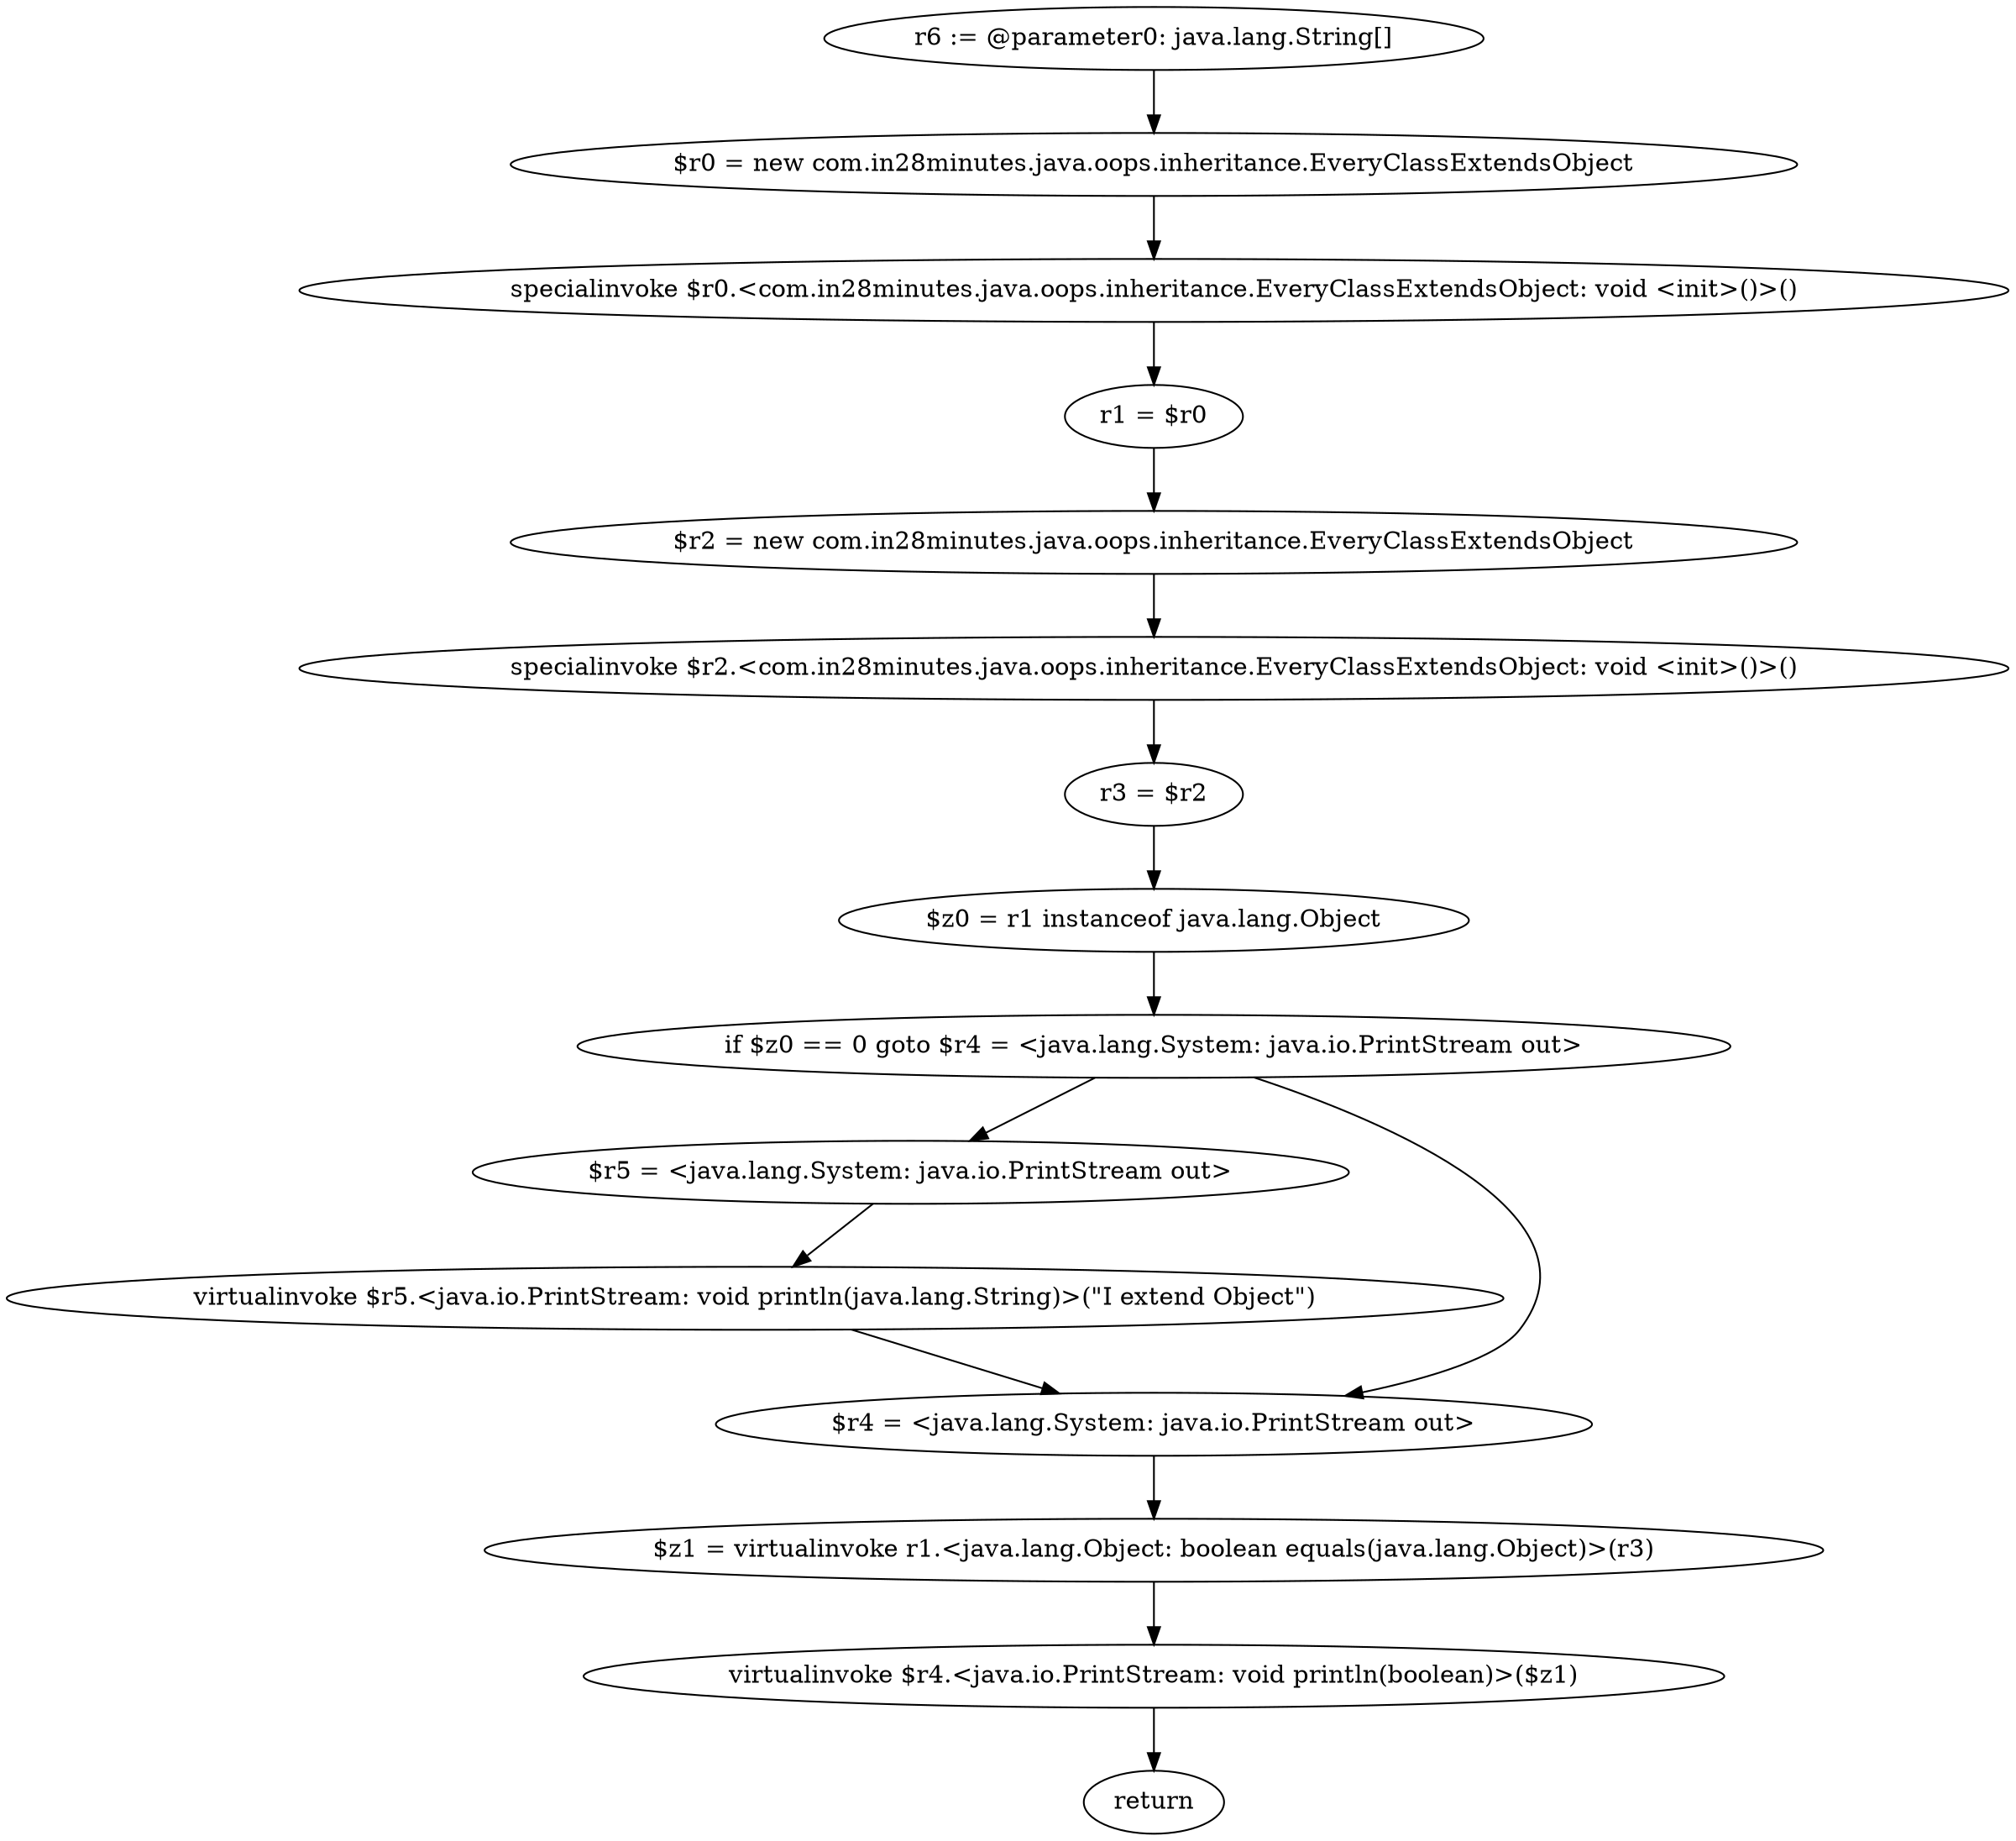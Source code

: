 digraph "unitGraph" {
    "r6 := @parameter0: java.lang.String[]"
    "$r0 = new com.in28minutes.java.oops.inheritance.EveryClassExtendsObject"
    "specialinvoke $r0.<com.in28minutes.java.oops.inheritance.EveryClassExtendsObject: void <init>()>()"
    "r1 = $r0"
    "$r2 = new com.in28minutes.java.oops.inheritance.EveryClassExtendsObject"
    "specialinvoke $r2.<com.in28minutes.java.oops.inheritance.EveryClassExtendsObject: void <init>()>()"
    "r3 = $r2"
    "$z0 = r1 instanceof java.lang.Object"
    "if $z0 == 0 goto $r4 = <java.lang.System: java.io.PrintStream out>"
    "$r5 = <java.lang.System: java.io.PrintStream out>"
    "virtualinvoke $r5.<java.io.PrintStream: void println(java.lang.String)>(\"I extend Object\")"
    "$r4 = <java.lang.System: java.io.PrintStream out>"
    "$z1 = virtualinvoke r1.<java.lang.Object: boolean equals(java.lang.Object)>(r3)"
    "virtualinvoke $r4.<java.io.PrintStream: void println(boolean)>($z1)"
    "return"
    "r6 := @parameter0: java.lang.String[]"->"$r0 = new com.in28minutes.java.oops.inheritance.EveryClassExtendsObject";
    "$r0 = new com.in28minutes.java.oops.inheritance.EveryClassExtendsObject"->"specialinvoke $r0.<com.in28minutes.java.oops.inheritance.EveryClassExtendsObject: void <init>()>()";
    "specialinvoke $r0.<com.in28minutes.java.oops.inheritance.EveryClassExtendsObject: void <init>()>()"->"r1 = $r0";
    "r1 = $r0"->"$r2 = new com.in28minutes.java.oops.inheritance.EveryClassExtendsObject";
    "$r2 = new com.in28minutes.java.oops.inheritance.EveryClassExtendsObject"->"specialinvoke $r2.<com.in28minutes.java.oops.inheritance.EveryClassExtendsObject: void <init>()>()";
    "specialinvoke $r2.<com.in28minutes.java.oops.inheritance.EveryClassExtendsObject: void <init>()>()"->"r3 = $r2";
    "r3 = $r2"->"$z0 = r1 instanceof java.lang.Object";
    "$z0 = r1 instanceof java.lang.Object"->"if $z0 == 0 goto $r4 = <java.lang.System: java.io.PrintStream out>";
    "if $z0 == 0 goto $r4 = <java.lang.System: java.io.PrintStream out>"->"$r5 = <java.lang.System: java.io.PrintStream out>";
    "if $z0 == 0 goto $r4 = <java.lang.System: java.io.PrintStream out>"->"$r4 = <java.lang.System: java.io.PrintStream out>";
    "$r5 = <java.lang.System: java.io.PrintStream out>"->"virtualinvoke $r5.<java.io.PrintStream: void println(java.lang.String)>(\"I extend Object\")";
    "virtualinvoke $r5.<java.io.PrintStream: void println(java.lang.String)>(\"I extend Object\")"->"$r4 = <java.lang.System: java.io.PrintStream out>";
    "$r4 = <java.lang.System: java.io.PrintStream out>"->"$z1 = virtualinvoke r1.<java.lang.Object: boolean equals(java.lang.Object)>(r3)";
    "$z1 = virtualinvoke r1.<java.lang.Object: boolean equals(java.lang.Object)>(r3)"->"virtualinvoke $r4.<java.io.PrintStream: void println(boolean)>($z1)";
    "virtualinvoke $r4.<java.io.PrintStream: void println(boolean)>($z1)"->"return";
}
